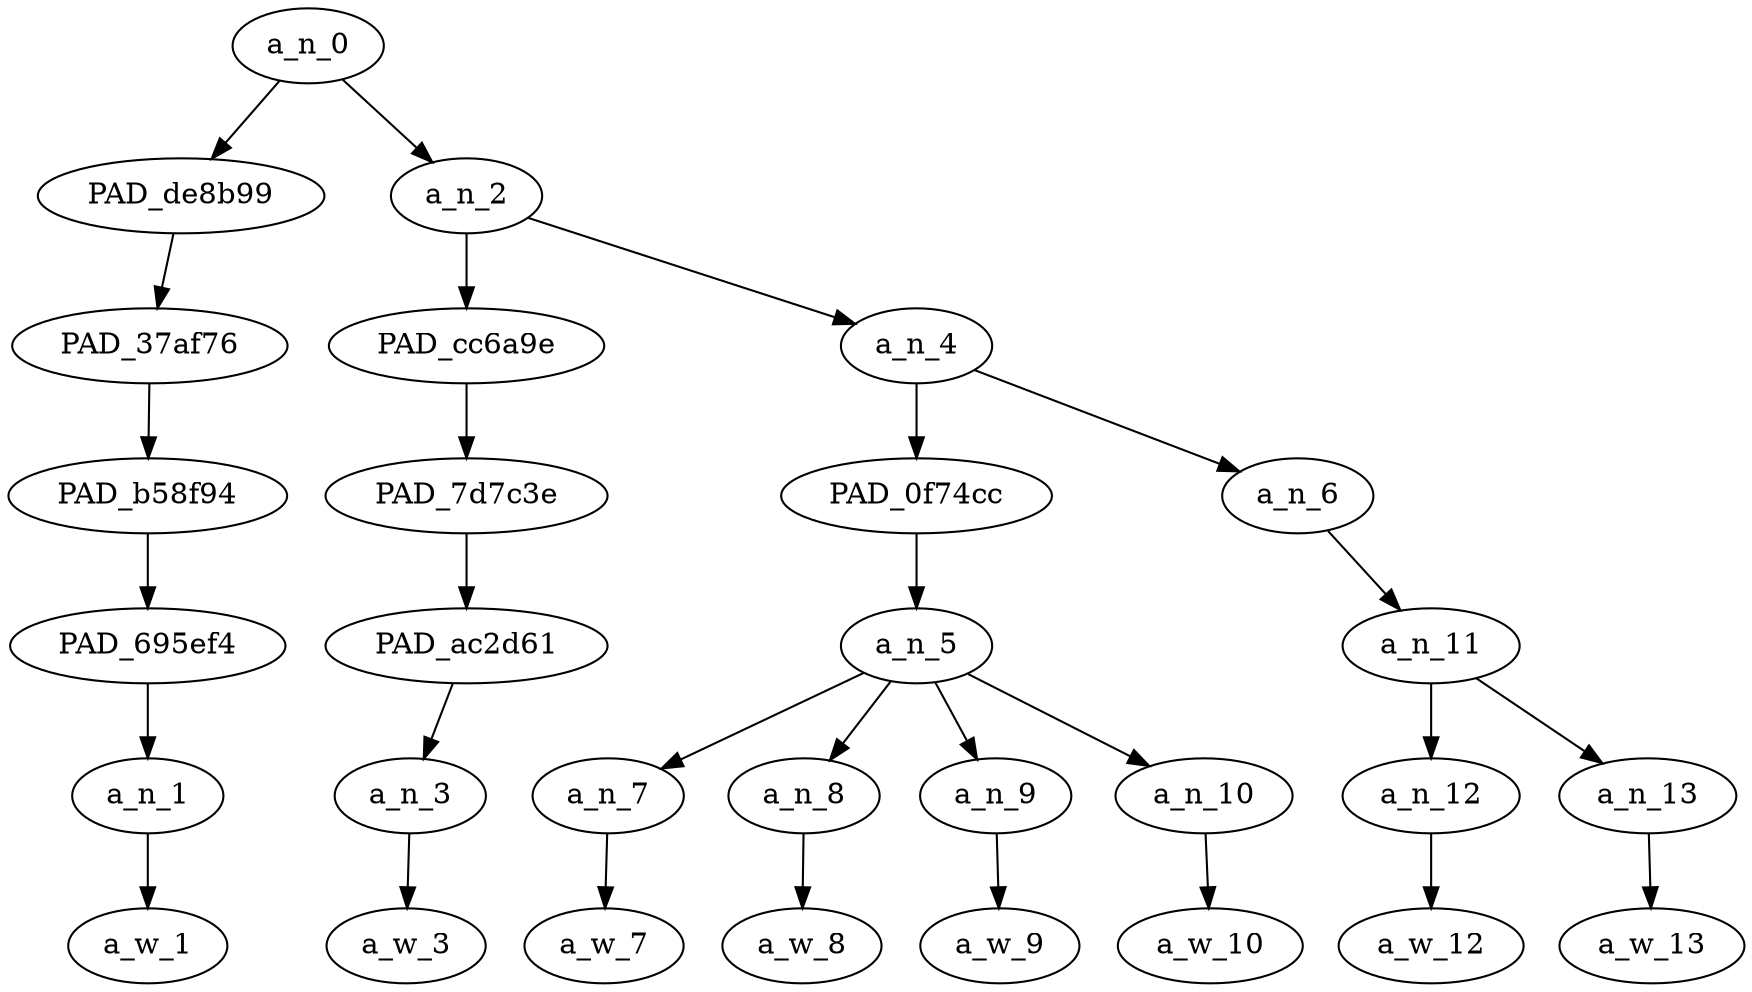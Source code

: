strict digraph "" {
	a_n_0	[div_dir=1,
		index=0,
		level=6,
		pos="1.5,6!",
		text_span="[0, 1, 2, 3, 4, 5, 6, 7]",
		value=1.00000000];
	PAD_de8b99	[div_dir=-1,
		index=0,
		level=5,
		pos="0.0,5!",
		text_span="[0]",
		value=0.06352528];
	a_n_0 -> PAD_de8b99;
	a_n_2	[div_dir=1,
		index=1,
		level=5,
		pos="3.0,5!",
		text_span="[1, 2, 3, 4, 5, 6, 7]",
		value=0.93602952];
	a_n_0 -> a_n_2;
	PAD_37af76	[div_dir=-1,
		index=0,
		level=4,
		pos="0.0,4!",
		text_span="[0]",
		value=0.06352528];
	PAD_de8b99 -> PAD_37af76;
	PAD_b58f94	[div_dir=-1,
		index=0,
		level=3,
		pos="0.0,3!",
		text_span="[0]",
		value=0.06352528];
	PAD_37af76 -> PAD_b58f94;
	PAD_695ef4	[div_dir=-1,
		index=0,
		level=2,
		pos="0.0,2!",
		text_span="[0]",
		value=0.06352528];
	PAD_b58f94 -> PAD_695ef4;
	a_n_1	[div_dir=-1,
		index=0,
		level=1,
		pos="0.0,1!",
		text_span="[0]",
		value=0.06352528];
	PAD_695ef4 -> a_n_1;
	a_w_1	[div_dir=0,
		index=0,
		level=0,
		pos="0,0!",
		text_span="[0]",
		value=i];
	a_n_1 -> a_w_1;
	PAD_cc6a9e	[div_dir=-1,
		index=1,
		level=4,
		pos="1.0,4!",
		text_span="[1]",
		value=0.07621268];
	a_n_2 -> PAD_cc6a9e;
	a_n_4	[div_dir=1,
		index=2,
		level=4,
		pos="5.0,4!",
		text_span="[2, 3, 4, 5, 6, 7]",
		value=0.85927675];
	a_n_2 -> a_n_4;
	PAD_7d7c3e	[div_dir=-1,
		index=1,
		level=3,
		pos="1.0,3!",
		text_span="[1]",
		value=0.07621268];
	PAD_cc6a9e -> PAD_7d7c3e;
	PAD_ac2d61	[div_dir=-1,
		index=1,
		level=2,
		pos="1.0,2!",
		text_span="[1]",
		value=0.07621268];
	PAD_7d7c3e -> PAD_ac2d61;
	a_n_3	[div_dir=-1,
		index=1,
		level=1,
		pos="1.0,1!",
		text_span="[1]",
		value=0.07621268];
	PAD_ac2d61 -> a_n_3;
	a_w_3	[div_dir=0,
		index=1,
		level=0,
		pos="1,0!",
		text_span="[1]",
		value=like];
	a_n_3 -> a_w_3;
	PAD_0f74cc	[div_dir=1,
		index=2,
		level=3,
		pos="3.5,3!",
		text_span="[2, 3, 4, 5]",
		value=0.62415619];
	a_n_4 -> PAD_0f74cc;
	a_n_6	[div_dir=1,
		index=3,
		level=3,
		pos="6.5,3!",
		text_span="[6, 7]",
		value=0.23449105];
	a_n_4 -> a_n_6;
	a_n_5	[div_dir=1,
		index=2,
		level=2,
		pos="3.5,2!",
		text_span="[2, 3, 4, 5]",
		value=0.62415619];
	PAD_0f74cc -> a_n_5;
	a_n_7	[div_dir=1,
		index=2,
		level=1,
		pos="2.0,1!",
		text_span="[2]",
		value=0.06927982];
	a_n_5 -> a_n_7;
	a_n_8	[div_dir=1,
		index=3,
		level=1,
		pos="3.0,1!",
		text_span="[3]",
		value=0.12487051];
	a_n_5 -> a_n_8;
	a_n_9	[div_dir=1,
		index=4,
		level=1,
		pos="4.0,1!",
		text_span="[4]",
		value=0.27389369];
	a_n_5 -> a_n_9;
	a_n_10	[div_dir=1,
		index=5,
		level=1,
		pos="5.0,1!",
		text_span="[5]",
		value=0.15533536];
	a_n_5 -> a_n_10;
	a_w_7	[div_dir=0,
		index=2,
		level=0,
		pos="2,0!",
		text_span="[2]",
		value=the];
	a_n_7 -> a_w_7;
	a_w_8	[div_dir=0,
		index=3,
		level=0,
		pos="3,0!",
		text_span="[3]",
		value=five];
	a_n_8 -> a_w_8;
	a_w_9	[div_dir=0,
		index=4,
		level=0,
		pos="4,0!",
		text_span="[4]",
		value=gay];
	a_n_9 -> a_w_9;
	a_w_10	[div_dir=0,
		index=5,
		level=0,
		pos="5,0!",
		text_span="[5]",
		value=guys];
	a_n_10 -> a_w_10;
	a_n_11	[div_dir=1,
		index=3,
		level=2,
		pos="6.5,2!",
		text_span="[6, 7]",
		value=0.23441375];
	a_n_6 -> a_n_11;
	a_n_12	[div_dir=1,
		index=6,
		level=1,
		pos="6.0,1!",
		text_span="[6]",
		value=0.07075643];
	a_n_11 -> a_n_12;
	a_n_13	[div_dir=-1,
		index=7,
		level=1,
		pos="7.0,1!",
		text_span="[7]",
		value=0.16358001];
	a_n_11 -> a_n_13;
	a_w_12	[div_dir=0,
		index=6,
		level=0,
		pos="6,0!",
		text_span="[6]",
		value=it];
	a_n_12 -> a_w_12;
	a_w_13	[div_dir=0,
		index=7,
		level=0,
		pos="7,0!",
		text_span="[7]",
		value=uplifting];
	a_n_13 -> a_w_13;
}
